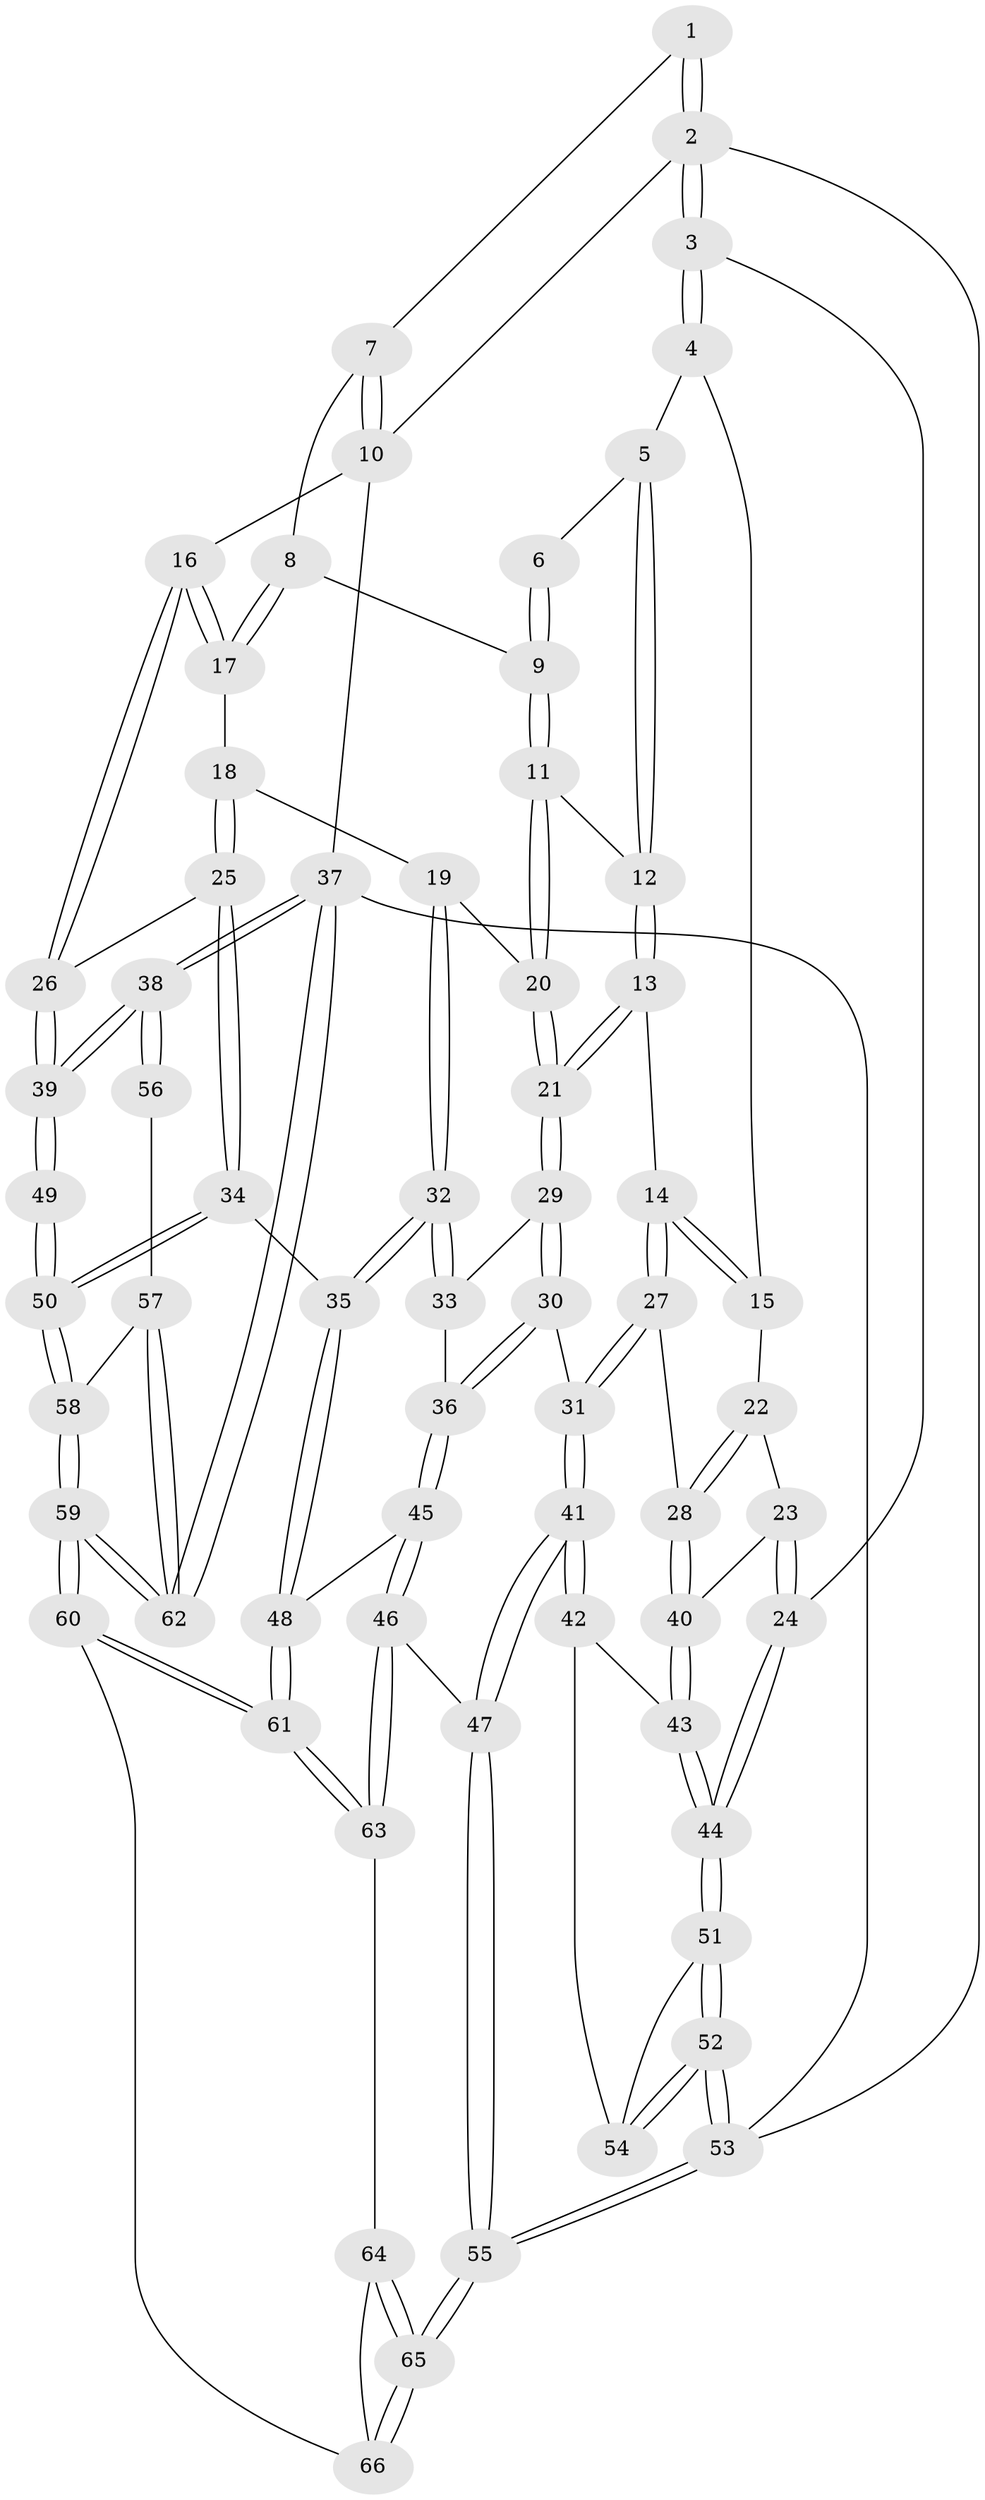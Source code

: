 // Generated by graph-tools (version 1.1) at 2025/03/03/09/25 03:03:21]
// undirected, 66 vertices, 162 edges
graph export_dot {
graph [start="1"]
  node [color=gray90,style=filled];
  1 [pos="+0.45540687621929865+0"];
  2 [pos="+0+0"];
  3 [pos="+0+0"];
  4 [pos="+0.10947534414128901+0.1879769310835383"];
  5 [pos="+0.3117081188673249+0.15821600009248754"];
  6 [pos="+0.4382761074374299+0"];
  7 [pos="+0.8542124354118975+0"];
  8 [pos="+0.6259698906079388+0.2609564005168926"];
  9 [pos="+0.6119195954678086+0.2620484424764115"];
  10 [pos="+1+0"];
  11 [pos="+0.5889795396789447+0.2764877103588496"];
  12 [pos="+0.38850966970933914+0.2808763007860718"];
  13 [pos="+0.3645257885615287+0.41759030494073746"];
  14 [pos="+0.3644716583260583+0.4176059469266801"];
  15 [pos="+0.16577718968611838+0.40445030099105705"];
  16 [pos="+1+0"];
  17 [pos="+0.7693081064121703+0.33889606072923445"];
  18 [pos="+0.7753711289420557+0.37897706599466313"];
  19 [pos="+0.579663110380931+0.47595135961180607"];
  20 [pos="+0.5497488328719911+0.4423233251159065"];
  21 [pos="+0.39745817721749593+0.4505306741225843"];
  22 [pos="+0.15430548353247034+0.4259536041719131"];
  23 [pos="+0.007801766112666115+0.5137895973881138"];
  24 [pos="+0+0.5432995798390347"];
  25 [pos="+0.8405358788432188+0.5188296651002804"];
  26 [pos="+1+0.5437539165691223"];
  27 [pos="+0.2364866829923279+0.5766413219312757"];
  28 [pos="+0.2219525525736759+0.5742659626358516"];
  29 [pos="+0.40631373467286036+0.5030154779195789"];
  30 [pos="+0.36048992650570827+0.6044012811662329"];
  31 [pos="+0.28911058151209684+0.6233813356081248"];
  32 [pos="+0.6103267872974354+0.6082764284409793"];
  33 [pos="+0.4702655705438521+0.5612377622614423"];
  34 [pos="+0.700166765388882+0.6715984526235907"];
  35 [pos="+0.6573643486773709+0.6760612256963562"];
  36 [pos="+0.42255396927939226+0.6673970444867345"];
  37 [pos="+1+1"];
  38 [pos="+1+1"];
  39 [pos="+1+0.6067894573681453"];
  40 [pos="+0.1615883119143657+0.6109784151907339"];
  41 [pos="+0.2773256515460288+0.7707235216610908"];
  42 [pos="+0.15836294149250568+0.7463555374990367"];
  43 [pos="+0.14054265978031863+0.6842900040479328"];
  44 [pos="+0+0.5912951097182849"];
  45 [pos="+0.4320089148263315+0.686643949836187"];
  46 [pos="+0.3069861859989565+0.7972156907527925"];
  47 [pos="+0.3034868611682951+0.7967600930687104"];
  48 [pos="+0.604634097170112+0.7259877035253386"];
  49 [pos="+0.9262647489394102+0.7702225051086913"];
  50 [pos="+0.7716738384482515+0.7469347706306174"];
  51 [pos="+0+0.5993059243960183"];
  52 [pos="+0+1"];
  53 [pos="+0+1"];
  54 [pos="+0.14288152177599633+0.7593230097729695"];
  55 [pos="+0+1"];
  56 [pos="+0.9264999355379178+0.7722955488446537"];
  57 [pos="+0.9186848841306691+0.8487041796186353"];
  58 [pos="+0.8004523722273325+0.9175767011970566"];
  59 [pos="+0.7510072910098761+1"];
  60 [pos="+0.6773139543020789+1"];
  61 [pos="+0.5563286547265511+0.857340034978874"];
  62 [pos="+1+1"];
  63 [pos="+0.3937591534492466+0.8592249307364999"];
  64 [pos="+0.382339138778256+0.9201892189121965"];
  65 [pos="+0.1589633073261214+1"];
  66 [pos="+0.6685082647385736+1"];
  1 -- 2;
  1 -- 2;
  1 -- 7;
  2 -- 3;
  2 -- 3;
  2 -- 10;
  2 -- 53;
  3 -- 4;
  3 -- 4;
  3 -- 24;
  4 -- 5;
  4 -- 15;
  5 -- 6;
  5 -- 12;
  5 -- 12;
  6 -- 9;
  6 -- 9;
  7 -- 8;
  7 -- 10;
  7 -- 10;
  8 -- 9;
  8 -- 17;
  8 -- 17;
  9 -- 11;
  9 -- 11;
  10 -- 16;
  10 -- 37;
  11 -- 12;
  11 -- 20;
  11 -- 20;
  12 -- 13;
  12 -- 13;
  13 -- 14;
  13 -- 21;
  13 -- 21;
  14 -- 15;
  14 -- 15;
  14 -- 27;
  14 -- 27;
  15 -- 22;
  16 -- 17;
  16 -- 17;
  16 -- 26;
  16 -- 26;
  17 -- 18;
  18 -- 19;
  18 -- 25;
  18 -- 25;
  19 -- 20;
  19 -- 32;
  19 -- 32;
  20 -- 21;
  20 -- 21;
  21 -- 29;
  21 -- 29;
  22 -- 23;
  22 -- 28;
  22 -- 28;
  23 -- 24;
  23 -- 24;
  23 -- 40;
  24 -- 44;
  24 -- 44;
  25 -- 26;
  25 -- 34;
  25 -- 34;
  26 -- 39;
  26 -- 39;
  27 -- 28;
  27 -- 31;
  27 -- 31;
  28 -- 40;
  28 -- 40;
  29 -- 30;
  29 -- 30;
  29 -- 33;
  30 -- 31;
  30 -- 36;
  30 -- 36;
  31 -- 41;
  31 -- 41;
  32 -- 33;
  32 -- 33;
  32 -- 35;
  32 -- 35;
  33 -- 36;
  34 -- 35;
  34 -- 50;
  34 -- 50;
  35 -- 48;
  35 -- 48;
  36 -- 45;
  36 -- 45;
  37 -- 38;
  37 -- 38;
  37 -- 62;
  37 -- 62;
  37 -- 53;
  38 -- 39;
  38 -- 39;
  38 -- 56;
  38 -- 56;
  39 -- 49;
  39 -- 49;
  40 -- 43;
  40 -- 43;
  41 -- 42;
  41 -- 42;
  41 -- 47;
  41 -- 47;
  42 -- 43;
  42 -- 54;
  43 -- 44;
  43 -- 44;
  44 -- 51;
  44 -- 51;
  45 -- 46;
  45 -- 46;
  45 -- 48;
  46 -- 47;
  46 -- 63;
  46 -- 63;
  47 -- 55;
  47 -- 55;
  48 -- 61;
  48 -- 61;
  49 -- 50;
  49 -- 50;
  50 -- 58;
  50 -- 58;
  51 -- 52;
  51 -- 52;
  51 -- 54;
  52 -- 53;
  52 -- 53;
  52 -- 54;
  52 -- 54;
  53 -- 55;
  53 -- 55;
  55 -- 65;
  55 -- 65;
  56 -- 57;
  57 -- 58;
  57 -- 62;
  57 -- 62;
  58 -- 59;
  58 -- 59;
  59 -- 60;
  59 -- 60;
  59 -- 62;
  59 -- 62;
  60 -- 61;
  60 -- 61;
  60 -- 66;
  61 -- 63;
  61 -- 63;
  63 -- 64;
  64 -- 65;
  64 -- 65;
  64 -- 66;
  65 -- 66;
  65 -- 66;
}

